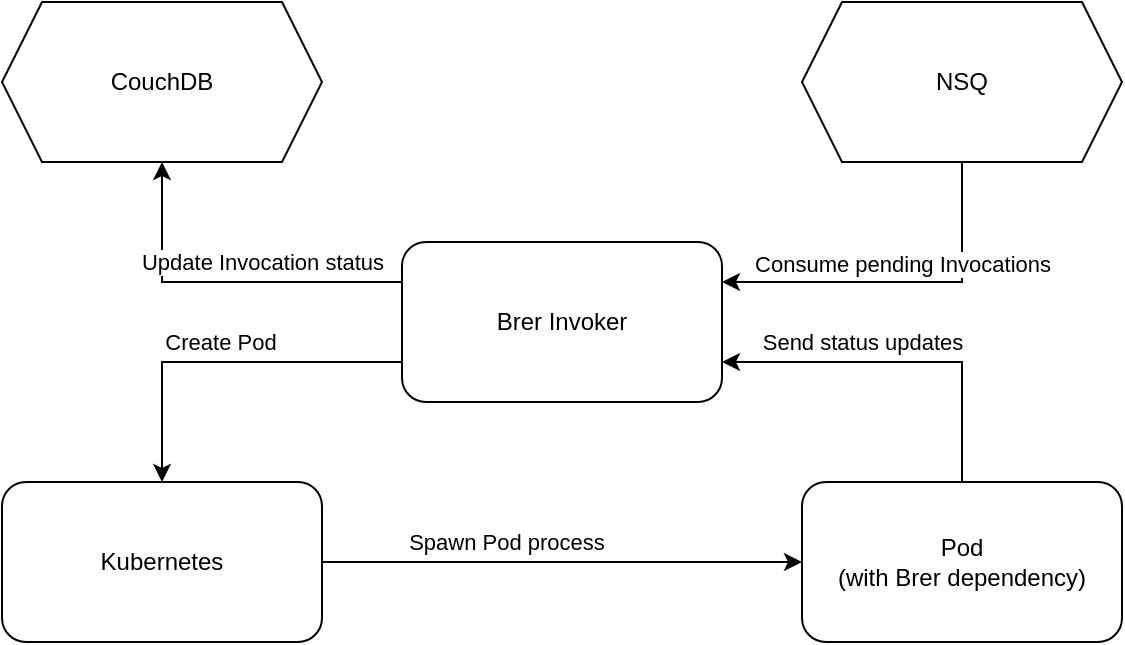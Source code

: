 <mxfile version="20.6.0" type="device"><diagram id="OrzwV3mr8MmYFRWI4FPw" name="Page-1"><mxGraphModel dx="1422" dy="788" grid="1" gridSize="10" guides="1" tooltips="1" connect="1" arrows="1" fold="1" page="1" pageScale="1" pageWidth="850" pageHeight="1100" math="0" shadow="0"><root><mxCell id="0"/><mxCell id="1" parent="0"/><mxCell id="2qCGcdSfyxWPIkS57CM4-1" value="Brer Invoker" style="rounded=1;whiteSpace=wrap;html=1;verticalAlign=middle;align=center;" parent="1" vertex="1"><mxGeometry x="240" y="160" width="160" height="80" as="geometry"/></mxCell><mxCell id="2qCGcdSfyxWPIkS57CM4-3" value="CouchDB" style="shape=hexagon;perimeter=hexagonPerimeter2;whiteSpace=wrap;html=1;fixedSize=1;" parent="1" vertex="1"><mxGeometry x="40" y="40" width="160" height="80" as="geometry"/></mxCell><mxCell id="2qCGcdSfyxWPIkS57CM4-16" value="Kubernetes" style="rounded=1;whiteSpace=wrap;html=1;verticalAlign=middle;align=center;" parent="1" vertex="1"><mxGeometry x="40" y="280" width="160" height="80" as="geometry"/></mxCell><mxCell id="2qCGcdSfyxWPIkS57CM4-17" value="&lt;div&gt;Pod&lt;/div&gt;(with Brer dependency)" style="rounded=1;whiteSpace=wrap;html=1;verticalAlign=middle;align=center;" parent="1" vertex="1"><mxGeometry x="440" y="280" width="160" height="80" as="geometry"/></mxCell><mxCell id="2qCGcdSfyxWPIkS57CM4-18" value="" style="endArrow=classic;html=1;rounded=0;exitX=0;exitY=0.75;exitDx=0;exitDy=0;entryX=0.5;entryY=0;entryDx=0;entryDy=0;" parent="1" source="2qCGcdSfyxWPIkS57CM4-1" target="2qCGcdSfyxWPIkS57CM4-16" edge="1"><mxGeometry width="50" height="50" relative="1" as="geometry"><mxPoint x="590" y="450" as="sourcePoint"/><mxPoint x="640" y="400" as="targetPoint"/><Array as="points"><mxPoint x="120" y="220"/></Array></mxGeometry></mxCell><mxCell id="ayUKWxIJmP1DWXhkm_ZX-10" value="Create Pod" style="edgeLabel;html=1;align=center;verticalAlign=middle;resizable=0;points=[];" vertex="1" connectable="0" parent="2qCGcdSfyxWPIkS57CM4-18"><mxGeometry x="0.011" y="-1" relative="1" as="geometry"><mxPoint y="-9" as="offset"/></mxGeometry></mxCell><mxCell id="2qCGcdSfyxWPIkS57CM4-19" value="" style="endArrow=classic;html=1;rounded=0;exitX=1;exitY=0.5;exitDx=0;exitDy=0;entryX=0;entryY=0.5;entryDx=0;entryDy=0;" parent="1" source="2qCGcdSfyxWPIkS57CM4-16" target="2qCGcdSfyxWPIkS57CM4-17" edge="1"><mxGeometry width="50" height="50" relative="1" as="geometry"><mxPoint x="280" y="450" as="sourcePoint"/><mxPoint x="330" y="400" as="targetPoint"/></mxGeometry></mxCell><mxCell id="2qCGcdSfyxWPIkS57CM4-21" value="Spawn Pod process" style="edgeLabel;html=1;align=center;verticalAlign=middle;resizable=0;points=[];" parent="2qCGcdSfyxWPIkS57CM4-19" vertex="1" connectable="0"><mxGeometry x="0.3" y="-1" relative="1" as="geometry"><mxPoint x="-64" y="-11" as="offset"/></mxGeometry></mxCell><mxCell id="2qCGcdSfyxWPIkS57CM4-4" value="NSQ" style="shape=hexagon;perimeter=hexagonPerimeter2;whiteSpace=wrap;html=1;fixedSize=1;" parent="1" vertex="1"><mxGeometry x="440" y="40" width="160" height="80" as="geometry"/></mxCell><mxCell id="ayUKWxIJmP1DWXhkm_ZX-3" value="" style="endArrow=classic;html=1;rounded=0;exitX=0.5;exitY=1;exitDx=0;exitDy=0;entryX=1;entryY=0.25;entryDx=0;entryDy=0;" edge="1" parent="1" source="2qCGcdSfyxWPIkS57CM4-4" target="2qCGcdSfyxWPIkS57CM4-1"><mxGeometry width="50" height="50" relative="1" as="geometry"><mxPoint x="730" y="190" as="sourcePoint"/><mxPoint x="780" y="140" as="targetPoint"/><Array as="points"><mxPoint x="520" y="180"/></Array></mxGeometry></mxCell><mxCell id="ayUKWxIJmP1DWXhkm_ZX-8" value="Consume pending Invocations" style="edgeLabel;html=1;align=center;verticalAlign=middle;resizable=0;points=[];" vertex="1" connectable="0" parent="ayUKWxIJmP1DWXhkm_ZX-3"><mxGeometry x="-0.386" relative="1" as="geometry"><mxPoint x="-30" y="-5" as="offset"/></mxGeometry></mxCell><mxCell id="ayUKWxIJmP1DWXhkm_ZX-4" value="" style="endArrow=classic;html=1;rounded=0;exitX=0;exitY=0.25;exitDx=0;exitDy=0;entryX=0.5;entryY=1;entryDx=0;entryDy=0;" edge="1" parent="1" source="2qCGcdSfyxWPIkS57CM4-1" target="2qCGcdSfyxWPIkS57CM4-3"><mxGeometry width="50" height="50" relative="1" as="geometry"><mxPoint x="150" y="90" as="sourcePoint"/><mxPoint x="200" y="40" as="targetPoint"/><Array as="points"><mxPoint x="120" y="180"/></Array></mxGeometry></mxCell><mxCell id="ayUKWxIJmP1DWXhkm_ZX-7" value="Update Invocation status" style="edgeLabel;html=1;align=center;verticalAlign=middle;resizable=0;points=[];" vertex="1" connectable="0" parent="ayUKWxIJmP1DWXhkm_ZX-4"><mxGeometry x="-0.057" y="-3" relative="1" as="geometry"><mxPoint x="15" y="-7" as="offset"/></mxGeometry></mxCell><mxCell id="ayUKWxIJmP1DWXhkm_ZX-6" value="" style="endArrow=classic;html=1;rounded=0;exitX=0.5;exitY=0;exitDx=0;exitDy=0;entryX=1;entryY=0.75;entryDx=0;entryDy=0;" edge="1" parent="1" source="2qCGcdSfyxWPIkS57CM4-17" target="2qCGcdSfyxWPIkS57CM4-1"><mxGeometry width="50" height="50" relative="1" as="geometry"><mxPoint x="550" y="320" as="sourcePoint"/><mxPoint x="600" y="270" as="targetPoint"/><Array as="points"><mxPoint x="520" y="220"/></Array></mxGeometry></mxCell><mxCell id="ayUKWxIJmP1DWXhkm_ZX-9" value="Send status updates" style="edgeLabel;html=1;align=center;verticalAlign=middle;resizable=0;points=[];" vertex="1" connectable="0" parent="ayUKWxIJmP1DWXhkm_ZX-6"><mxGeometry x="-0.011" relative="1" as="geometry"><mxPoint x="-21" y="-10" as="offset"/></mxGeometry></mxCell></root></mxGraphModel></diagram></mxfile>